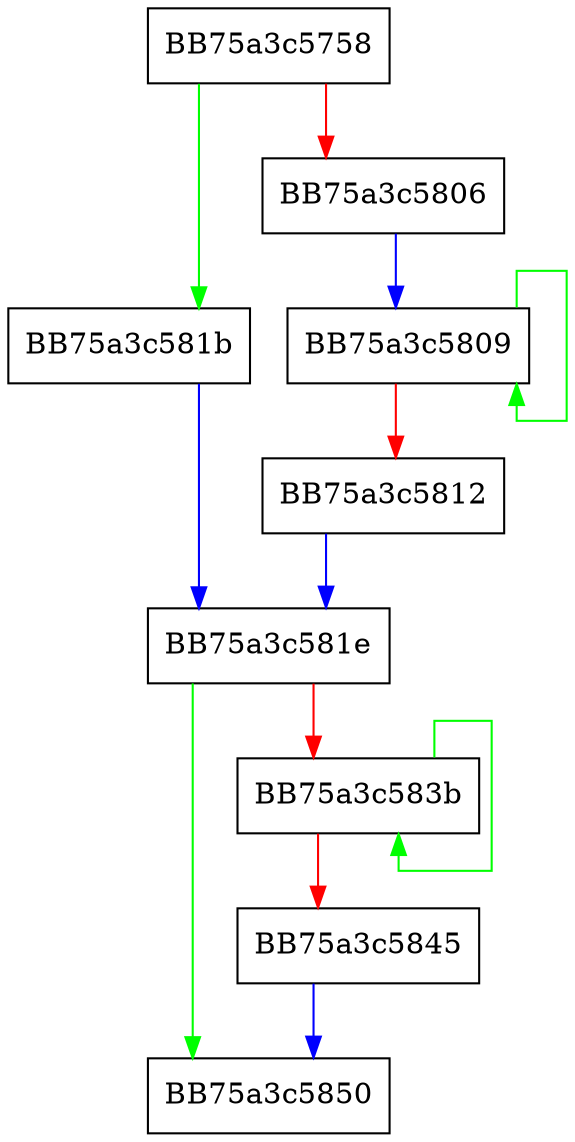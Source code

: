 digraph McTemplateU0xxqqzzhjqzjqz {
  node [shape="box"];
  graph [splines=ortho];
  BB75a3c5758 -> BB75a3c581b [color="green"];
  BB75a3c5758 -> BB75a3c5806 [color="red"];
  BB75a3c5806 -> BB75a3c5809 [color="blue"];
  BB75a3c5809 -> BB75a3c5809 [color="green"];
  BB75a3c5809 -> BB75a3c5812 [color="red"];
  BB75a3c5812 -> BB75a3c581e [color="blue"];
  BB75a3c581b -> BB75a3c581e [color="blue"];
  BB75a3c581e -> BB75a3c5850 [color="green"];
  BB75a3c581e -> BB75a3c583b [color="red"];
  BB75a3c583b -> BB75a3c583b [color="green"];
  BB75a3c583b -> BB75a3c5845 [color="red"];
  BB75a3c5845 -> BB75a3c5850 [color="blue"];
}
